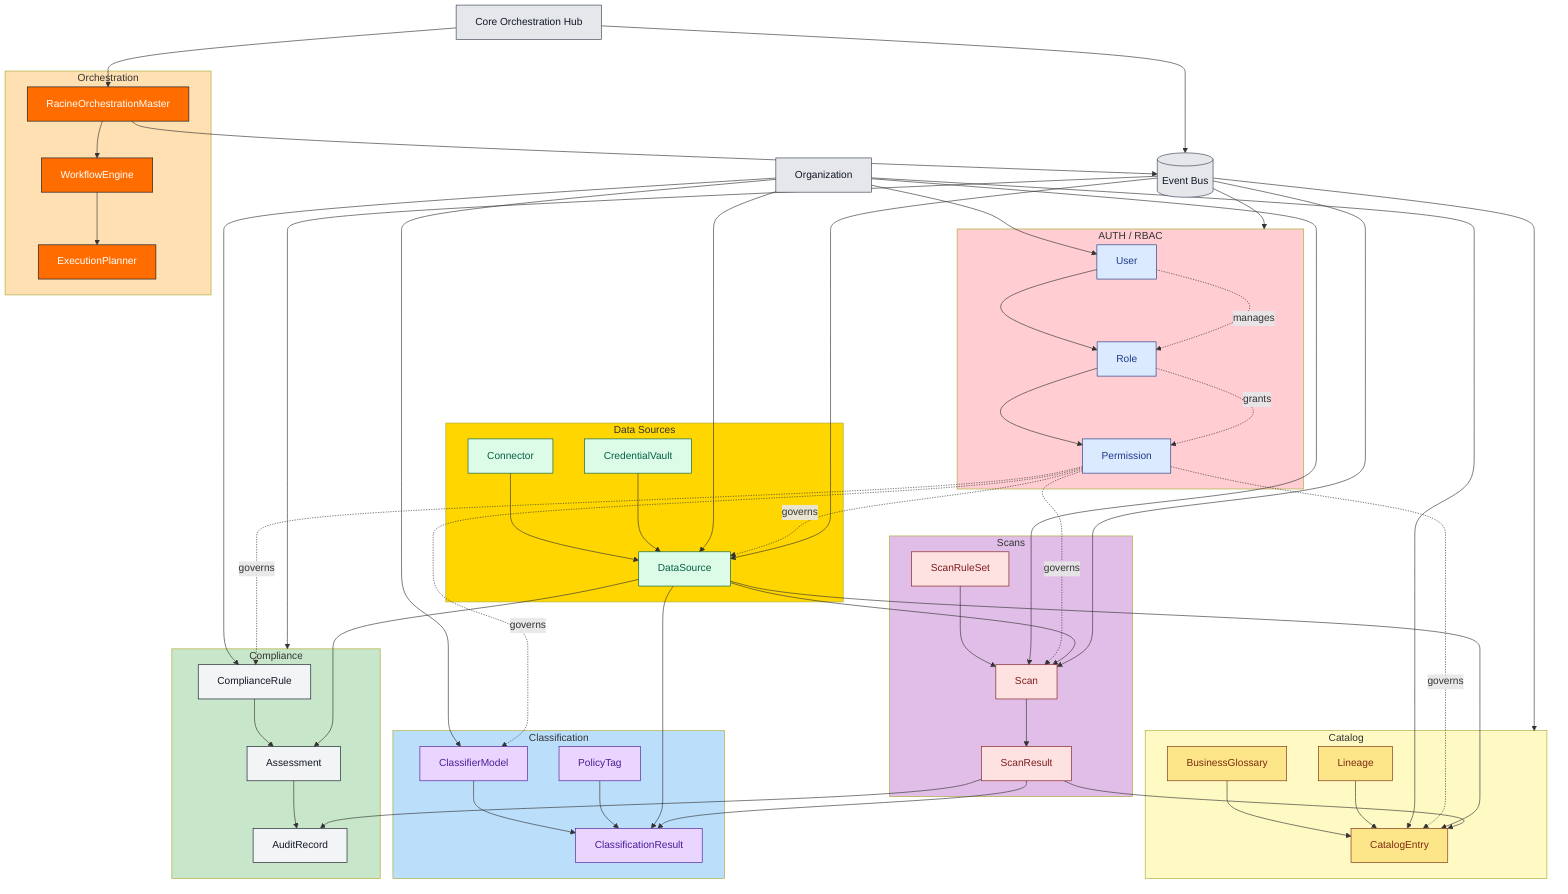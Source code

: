 flowchart TB
 subgraph AUTH_RBAC["AUTH / RBAC"]
    direction TB
        User["User"]
        Role["Role"]
        Permission["Permission"]
  end
 subgraph DATA_SOURCES["Data Sources"]
    direction TB
        DataSource["DataSource"]
        Connector["Connector"]
        SecretVault["CredentialVault"]
  end
 subgraph CATALOG["Catalog"]
    direction TB
        CatalogEntry["CatalogEntry"]
        Glossary["BusinessGlossary"]
        Lineage["Lineage"]
  end
 subgraph SCANS["Scans"]
    direction TB
        Scan["Scan"]
        RuleSet["ScanRuleSet"]
        ScanResult["ScanResult"]
  end
 subgraph CLASSIFICATION["Classification"]
    direction TB
        Classifier["ClassifierModel"]
        ClassResult["ClassificationResult"]
        PolicyTag["PolicyTag"]
  end
 subgraph COMPLIANCE["Compliance"]
    direction TB
        CompRule["ComplianceRule"]
        Assessment["Assessment"]
        Audit["AuditRecord"]
  end
 subgraph RACINE["Orchestration"]
    direction TB
        Orchestrator["RacineOrchestrationMaster"]
        Workflow["WorkflowEngine"]
        Scheduler["ExecutionPlanner"]
  end
    User --> Role
    Role --> Permission
    Connector --> DataSource
    SecretVault --> DataSource
    Glossary --> CatalogEntry
    Lineage --> CatalogEntry
    RuleSet --> Scan
    Scan --> ScanResult
    Classifier --> ClassResult
    PolicyTag --> ClassResult
    CompRule --> Assessment
    Assessment --> Audit
    Orchestrator --> Workflow & EventBus[("Event Bus")]
    Workflow --> Scheduler
    CoreHub["Core Orchestration Hub"] --> Orchestrator & EventBus
    Org["Organization"] --> User & DataSource & CatalogEntry & Scan & Classifier & CompRule
    User -. manages .-> Role
    Role -. grants .-> Permission
    Permission -. governs .-> DataSource & Scan & CatalogEntry & Classifier & CompRule
    DataSource --> Scan & CatalogEntry & ClassResult & Assessment
    ScanResult --> ClassResult & CatalogEntry & Audit
    EventBus --> DataSource & Scan & CATALOG & COMPLIANCE & AUTH_RBAC

     User:::auth
     Role:::auth
     Permission:::auth
     DataSource:::sources
     Connector:::sources
     SecretVault:::sources
     CatalogEntry:::catalog
     Glossary:::catalog
     Lineage:::catalog
     Scan:::scans
     RuleSet:::scans
     ScanResult:::scans
     Classifier:::classify
     ClassResult:::classify
     PolicyTag:::classify
     CompRule:::compliance
     Assessment:::compliance
     Audit:::compliance
     Orchestrator:::hub
     Workflow:::hub
     Scheduler:::hub
     EventBus:::shared
     EventBus:::shared
     CoreHub:::hub
     CoreHub:::shared
     Org:::shared
     Org:::shared
    classDef hub fill:#111827,stroke:#111827,color:#ffffff
    classDef shared fill:#e5e7eb,stroke:#374151,color:#111827
    classDef auth fill:#dbeafe,stroke:#1e3a8a,color:#1e3a8a
    classDef sources fill:#dcfce7,stroke:#065f46,color:#065f46
    classDef catalog fill:#fde68a,stroke:#7c2d12,color:#7c2d12
    classDef scans fill:#fee2e2,stroke:#7f1d1d,color:#7f1d1d
    classDef classify fill:#e9d5ff,stroke:#4c1d95,color:#4c1d95
    classDef compliance fill:#f3f4f6,stroke:#111827,color:#111827
    style Orchestrator fill:#FF6D00
    style Workflow fill:#FF6D00
    style Scheduler fill:#FF6D00
    style CATALOG fill:#FFF9C4
    style COMPLIANCE fill:#C8E6C9
    style AUTH_RBAC fill:#FFCDD2
    style DATA_SOURCES fill:#FFD600
    style CLASSIFICATION fill:#BBDEFB
    style SCANS fill:#E1BEE7
    style RACINE fill:#FFE0B2
